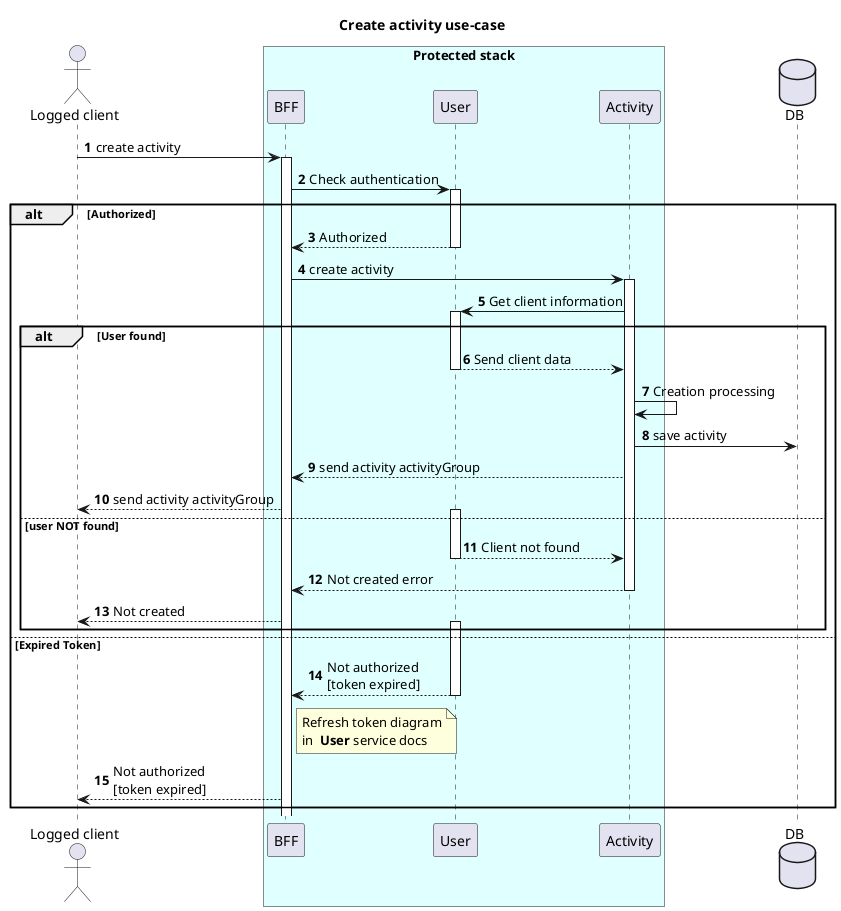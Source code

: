 @startuml
  autonumber
  title "Create activity use-case"

  actor "Logged client" as client
  box "Protected stack" #LightCyan
  participant BFF
  participant User
  participant Activity
  end box
  database DB


  client -> BFF: create activity
  activate BFF
  BFF -> User: Check authentication
  activate User

  alt Authorized
    BFF <-- User: Authorized
    deactivate User
    BFF -> Activity: create activity
    activate Activity
    Activity -> User: Get client information

    alt User found
      activate User
      Activity <-- User: Send client data
      deactivate User
      Activity -> Activity: Creation processing
      Activity -> DB: save activity
      BFF <-- Activity: send activity activityGroup
      client <-- BFF: send activity activityGroup
      activate User
    else user **NOT** found
      Activity <-- User: Client not found
      deactivate User
      BFF <-- Activity: Not created error
      deactivate Activity
      client <-- BFF: Not created
      activate User
    end
  else Expired Token
    BFF <-- User: Not authorized \n[token expired]
    deactivate User
    note right of BFF
      Refresh token diagram
      in  **User** service docs
    end note
    client <-- BFF: Not authorized \n[token expired]   
  end
@enduml